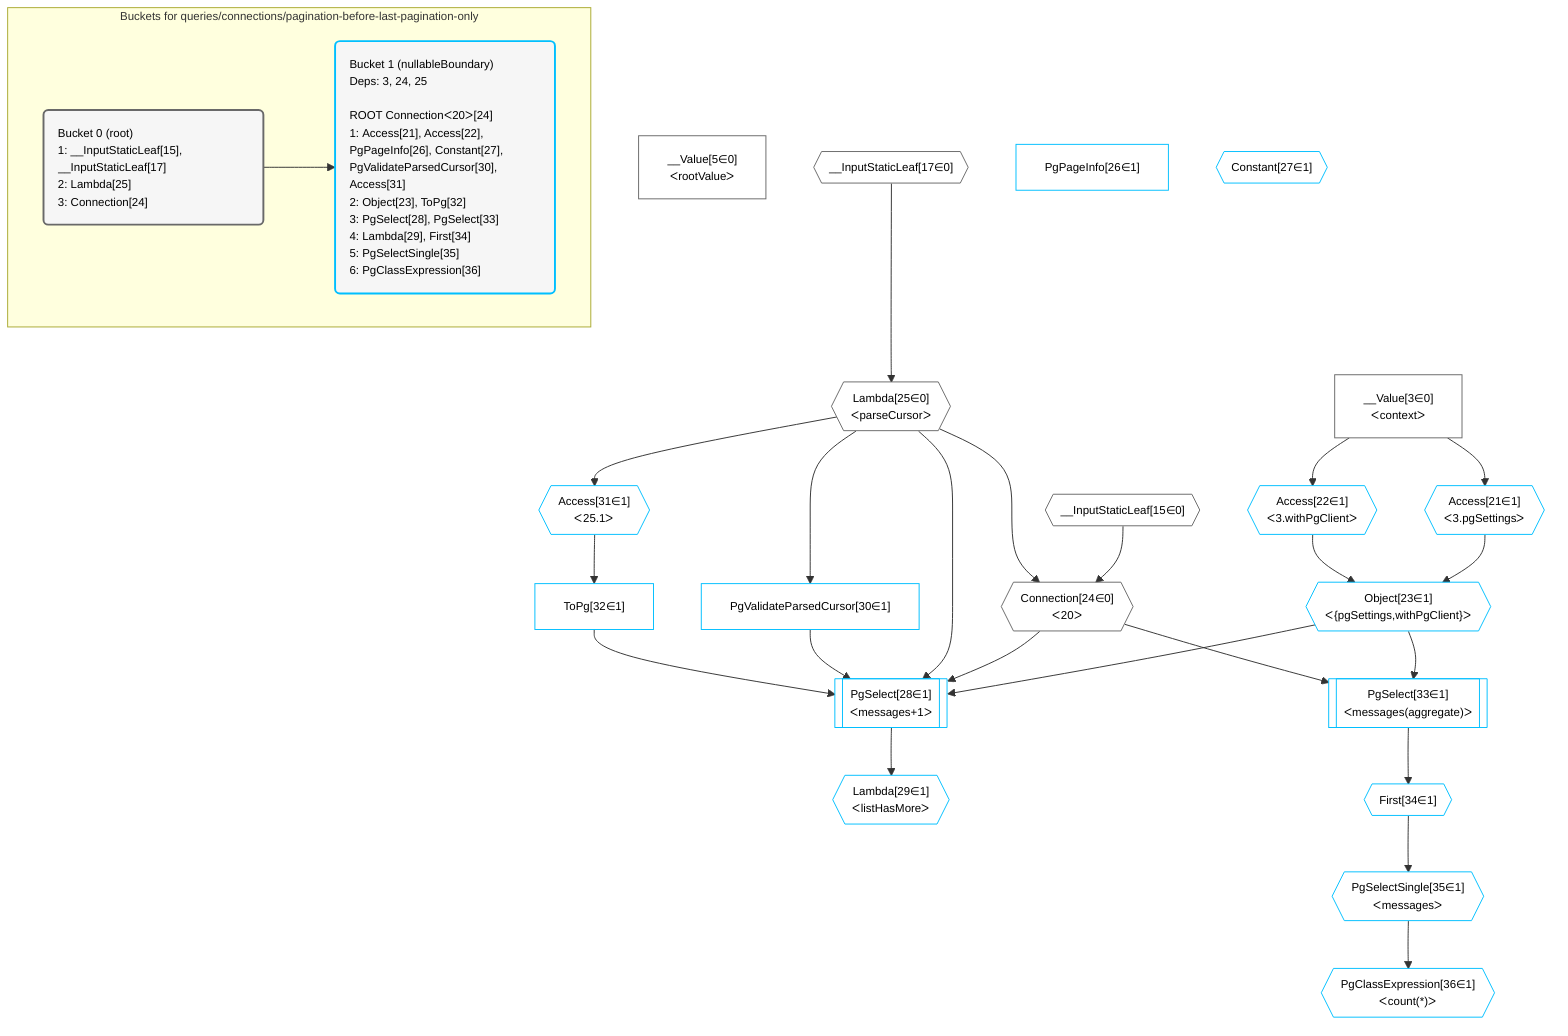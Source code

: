 %%{init: {'themeVariables': { 'fontSize': '12px'}}}%%
graph TD
    classDef path fill:#eee,stroke:#000,color:#000
    classDef plan fill:#fff,stroke-width:1px,color:#000
    classDef itemplan fill:#fff,stroke-width:2px,color:#000
    classDef unbatchedplan fill:#dff,stroke-width:1px,color:#000
    classDef sideeffectplan fill:#fcc,stroke-width:2px,color:#000
    classDef bucket fill:#f6f6f6,color:#000,stroke-width:2px,text-align:left


    %% define steps
    __Value3["__Value[3∈0]<br />ᐸcontextᐳ"]:::plan
    __Value5["__Value[5∈0]<br />ᐸrootValueᐳ"]:::plan
    __InputStaticLeaf15{{"__InputStaticLeaf[15∈0]"}}:::plan
    __InputStaticLeaf17{{"__InputStaticLeaf[17∈0]"}}:::plan
    Access21{{"Access[21∈1]<br />ᐸ3.pgSettingsᐳ"}}:::plan
    Access22{{"Access[22∈1]<br />ᐸ3.withPgClientᐳ"}}:::plan
    Object23{{"Object[23∈1]<br />ᐸ{pgSettings,withPgClient}ᐳ"}}:::plan
    Lambda25{{"Lambda[25∈0]<br />ᐸparseCursorᐳ"}}:::plan
    Connection24{{"Connection[24∈0]<br />ᐸ20ᐳ"}}:::plan
    PgPageInfo26["PgPageInfo[26∈1]"]:::plan
    Constant27{{"Constant[27∈1]"}}:::plan
    PgValidateParsedCursor30["PgValidateParsedCursor[30∈1]"]:::plan
    Access31{{"Access[31∈1]<br />ᐸ25.1ᐳ"}}:::plan
    ToPg32["ToPg[32∈1]"]:::plan
    PgSelect28[["PgSelect[28∈1]<br />ᐸmessages+1ᐳ"]]:::plan
    Lambda29{{"Lambda[29∈1]<br />ᐸlistHasMoreᐳ"}}:::plan
    PgSelect33[["PgSelect[33∈1]<br />ᐸmessages(aggregate)ᐳ"]]:::plan
    First34{{"First[34∈1]"}}:::plan
    PgSelectSingle35{{"PgSelectSingle[35∈1]<br />ᐸmessagesᐳ"}}:::plan
    PgClassExpression36{{"PgClassExpression[36∈1]<br />ᐸcount(*)ᐳ"}}:::plan

    %% plan dependencies
    __Value3 --> Access21
    __Value3 --> Access22
    Access21 & Access22 --> Object23
    __InputStaticLeaf17 --> Lambda25
    __InputStaticLeaf15 & Lambda25 --> Connection24
    Lambda25 --> PgValidateParsedCursor30
    Lambda25 --> Access31
    Access31 --> ToPg32
    Object23 & Connection24 & Lambda25 & PgValidateParsedCursor30 & ToPg32 --> PgSelect28
    PgSelect28 --> Lambda29
    Object23 & Connection24 --> PgSelect33
    PgSelect33 --> First34
    First34 --> PgSelectSingle35
    PgSelectSingle35 --> PgClassExpression36

    subgraph "Buckets for queries/connections/pagination-before-last-pagination-only"
    Bucket0("Bucket 0 (root)<br />1: __InputStaticLeaf[15], __InputStaticLeaf[17]<br />2: Lambda[25]<br />3: Connection[24]"):::bucket
    classDef bucket0 stroke:#696969
    class Bucket0,__Value3,__Value5,__InputStaticLeaf15,__InputStaticLeaf17,Connection24,Lambda25 bucket0
    Bucket1("Bucket 1 (nullableBoundary)<br />Deps: 3, 24, 25<br /><br />ROOT Connectionᐸ20ᐳ[24]<br />1: Access[21], Access[22], PgPageInfo[26], Constant[27], PgValidateParsedCursor[30], Access[31]<br />2: Object[23], ToPg[32]<br />3: PgSelect[28], PgSelect[33]<br />4: Lambda[29], First[34]<br />5: PgSelectSingle[35]<br />6: PgClassExpression[36]"):::bucket
    classDef bucket1 stroke:#00bfff
    class Bucket1,Access21,Access22,Object23,PgPageInfo26,Constant27,PgSelect28,Lambda29,PgValidateParsedCursor30,Access31,ToPg32,PgSelect33,First34,PgSelectSingle35,PgClassExpression36 bucket1
    Bucket0 --> Bucket1
    end